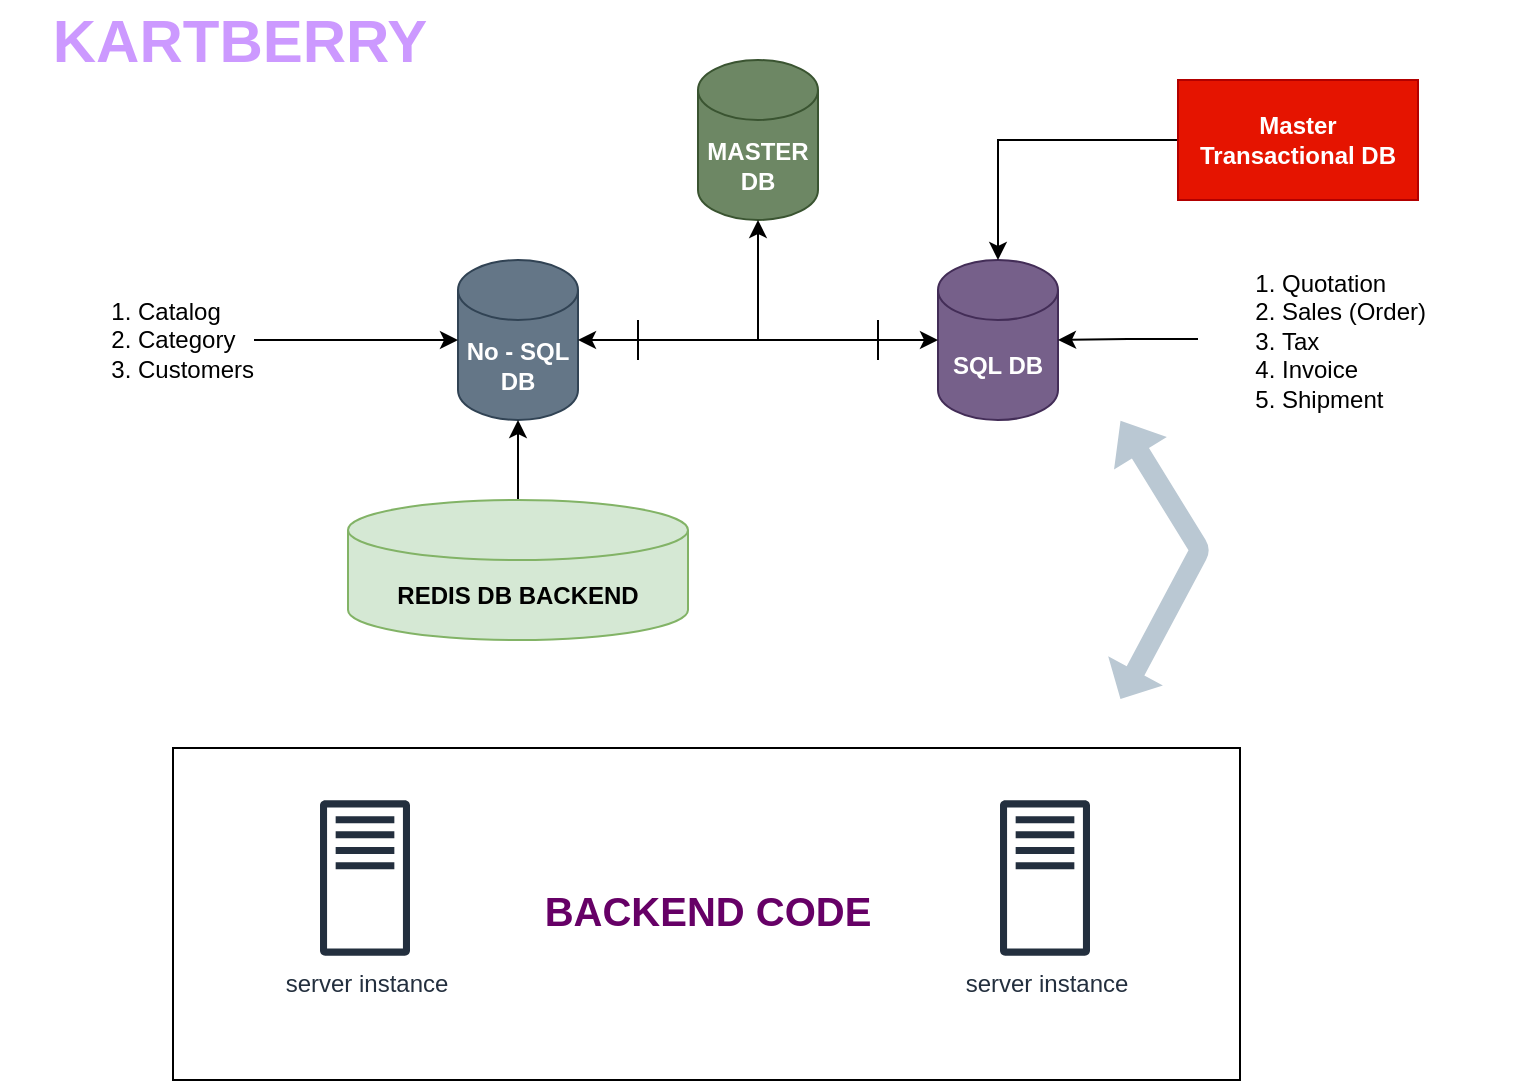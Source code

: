 <mxfile version="14.9.0" type="github">
  <diagram id="gjDmQaFpPGFA4EkT0sp6" name="Page-1">
    <mxGraphModel dx="1268" dy="737" grid="1" gridSize="10" guides="1" tooltips="1" connect="1" arrows="1" fold="1" page="1" pageScale="1" pageWidth="827" pageHeight="1169" math="0" shadow="0">
      <root>
        <mxCell id="0" />
        <mxCell id="1" parent="0" />
        <mxCell id="LmM2c4uPYylhJrKxIr3_-48" value="&lt;font color=&quot;#660066&quot;&gt;&lt;sup&gt;&lt;font style=&quot;font-size: 20px&quot;&gt;&lt;b&gt;BACKEND CODE&lt;br&gt;&lt;/b&gt;&lt;/font&gt;&lt;/sup&gt;&lt;/font&gt;" style="rounded=0;whiteSpace=wrap;html=1;fontColor=#CC99FF;" vertex="1" parent="1">
          <mxGeometry x="106.5" y="414" width="533.5" height="166" as="geometry" />
        </mxCell>
        <mxCell id="LmM2c4uPYylhJrKxIr3_-1" value="&lt;div&gt;No - SQL&lt;/div&gt;&lt;div&gt;DB&lt;/div&gt;" style="shape=cylinder3;whiteSpace=wrap;html=1;boundedLbl=1;backgroundOutline=1;size=15;fillColor=#647687;strokeColor=#314354;fontStyle=1;fontColor=#ffffff;" vertex="1" parent="1">
          <mxGeometry x="249" y="170" width="60" height="80" as="geometry" />
        </mxCell>
        <mxCell id="LmM2c4uPYylhJrKxIr3_-2" value="&lt;b&gt;SQL DB&lt;br&gt;&lt;/b&gt;" style="shape=cylinder3;whiteSpace=wrap;html=1;boundedLbl=1;backgroundOutline=1;size=15;fillColor=#76608a;strokeColor=#432D57;fontColor=#ffffff;" vertex="1" parent="1">
          <mxGeometry x="489" y="170" width="60" height="80" as="geometry" />
        </mxCell>
        <mxCell id="LmM2c4uPYylhJrKxIr3_-19" value="" style="edgeStyle=orthogonalEdgeStyle;rounded=0;orthogonalLoop=1;jettySize=auto;html=1;" edge="1" parent="1" source="LmM2c4uPYylhJrKxIr3_-5" target="LmM2c4uPYylhJrKxIr3_-2">
          <mxGeometry relative="1" as="geometry" />
        </mxCell>
        <mxCell id="LmM2c4uPYylhJrKxIr3_-5" value="&lt;b&gt;Master Transactional DB&lt;br&gt;&lt;/b&gt;" style="rounded=0;whiteSpace=wrap;html=1;fillColor=#e51400;strokeColor=#B20000;fontColor=#ffffff;" vertex="1" parent="1">
          <mxGeometry x="609" y="80" width="120" height="60" as="geometry" />
        </mxCell>
        <mxCell id="LmM2c4uPYylhJrKxIr3_-7" value="&lt;div&gt;&lt;b&gt;MASTER&lt;/b&gt;&lt;/div&gt;&lt;div&gt;&lt;b&gt; DB&lt;/b&gt;&lt;/div&gt;" style="shape=cylinder3;whiteSpace=wrap;html=1;boundedLbl=1;backgroundOutline=1;size=15;fillColor=#6d8764;strokeColor=#3A5431;fontColor=#ffffff;" vertex="1" parent="1">
          <mxGeometry x="369" y="70" width="60" height="80" as="geometry" />
        </mxCell>
        <mxCell id="LmM2c4uPYylhJrKxIr3_-10" value="" style="edgeStyle=orthogonalEdgeStyle;rounded=0;orthogonalLoop=1;jettySize=auto;html=1;" edge="1" parent="1" source="LmM2c4uPYylhJrKxIr3_-8" target="LmM2c4uPYylhJrKxIr3_-2">
          <mxGeometry relative="1" as="geometry" />
        </mxCell>
        <mxCell id="LmM2c4uPYylhJrKxIr3_-11" value="" style="edgeStyle=orthogonalEdgeStyle;rounded=0;orthogonalLoop=1;jettySize=auto;html=1;" edge="1" parent="1" source="LmM2c4uPYylhJrKxIr3_-8" target="LmM2c4uPYylhJrKxIr3_-1">
          <mxGeometry relative="1" as="geometry" />
        </mxCell>
        <mxCell id="LmM2c4uPYylhJrKxIr3_-12" value="" style="edgeStyle=orthogonalEdgeStyle;rounded=0;orthogonalLoop=1;jettySize=auto;html=1;exitX=0.5;exitY=0.5;exitDx=0;exitDy=0;exitPerimeter=0;" edge="1" parent="1" source="LmM2c4uPYylhJrKxIr3_-8" target="LmM2c4uPYylhJrKxIr3_-7">
          <mxGeometry relative="1" as="geometry" />
        </mxCell>
        <mxCell id="LmM2c4uPYylhJrKxIr3_-8" value="" style="shape=crossbar;whiteSpace=wrap;html=1;rounded=1;" vertex="1" parent="1">
          <mxGeometry x="339" y="200" width="120" height="20" as="geometry" />
        </mxCell>
        <mxCell id="LmM2c4uPYylhJrKxIr3_-18" value="" style="edgeStyle=orthogonalEdgeStyle;rounded=0;orthogonalLoop=1;jettySize=auto;html=1;" edge="1" parent="1" source="LmM2c4uPYylhJrKxIr3_-17" target="LmM2c4uPYylhJrKxIr3_-1">
          <mxGeometry relative="1" as="geometry" />
        </mxCell>
        <mxCell id="LmM2c4uPYylhJrKxIr3_-17" value="&lt;ol&gt;&lt;li&gt;Catalog&lt;/li&gt;&lt;li&gt;Category&lt;/li&gt;&lt;li&gt;Customers&lt;/li&gt;&lt;/ol&gt;" style="text;strokeColor=none;fillColor=none;html=1;whiteSpace=wrap;verticalAlign=middle;overflow=hidden;" vertex="1" parent="1">
          <mxGeometry x="47" y="170" width="100" height="80" as="geometry" />
        </mxCell>
        <mxCell id="LmM2c4uPYylhJrKxIr3_-23" value="" style="edgeStyle=orthogonalEdgeStyle;rounded=0;orthogonalLoop=1;jettySize=auto;html=1;" edge="1" parent="1" source="LmM2c4uPYylhJrKxIr3_-22" target="LmM2c4uPYylhJrKxIr3_-2">
          <mxGeometry relative="1" as="geometry" />
        </mxCell>
        <mxCell id="LmM2c4uPYylhJrKxIr3_-22" value="&lt;ol&gt;&lt;li&gt;Quotation&lt;br&gt;&lt;/li&gt;&lt;li&gt;Sales (Order)&lt;br&gt;&lt;/li&gt;&lt;li&gt;Tax&lt;/li&gt;&lt;li&gt;Invoice&lt;/li&gt;&lt;li&gt;Shipment&lt;/li&gt;&lt;/ol&gt;" style="text;strokeColor=none;fillColor=none;html=1;whiteSpace=wrap;verticalAlign=middle;overflow=hidden;" vertex="1" parent="1">
          <mxGeometry x="619" y="160" width="161" height="99" as="geometry" />
        </mxCell>
        <mxCell id="LmM2c4uPYylhJrKxIr3_-28" value="&lt;font style=&quot;font-size: 30px&quot;&gt;&lt;b&gt;KARTBERRY&lt;/b&gt;&lt;/font&gt;" style="text;html=1;strokeColor=none;fillColor=none;align=center;verticalAlign=middle;whiteSpace=wrap;rounded=0;fontColor=#CC99FF;" vertex="1" parent="1">
          <mxGeometry x="20" y="40" width="240" height="40" as="geometry" />
        </mxCell>
        <mxCell id="LmM2c4uPYylhJrKxIr3_-30" value="" style="edgeStyle=orthogonalEdgeStyle;rounded=0;orthogonalLoop=1;jettySize=auto;html=1;fontColor=#CC99FF;" edge="1" parent="1" source="LmM2c4uPYylhJrKxIr3_-29" target="LmM2c4uPYylhJrKxIr3_-1">
          <mxGeometry relative="1" as="geometry" />
        </mxCell>
        <mxCell id="LmM2c4uPYylhJrKxIr3_-29" value="&lt;div&gt;REDIS DB BACKEND&lt;br&gt;&lt;/div&gt;" style="shape=cylinder3;whiteSpace=wrap;html=1;boundedLbl=1;backgroundOutline=1;size=15;fillColor=#d5e8d4;strokeColor=#82b366;fontStyle=1;" vertex="1" parent="1">
          <mxGeometry x="194" y="290" width="170" height="70" as="geometry" />
        </mxCell>
        <mxCell id="LmM2c4uPYylhJrKxIr3_-31" value="&lt;div&gt;server instance&lt;/div&gt;" style="outlineConnect=0;fontColor=#232F3E;gradientColor=none;fillColor=#232F3E;strokeColor=none;dashed=0;verticalLabelPosition=bottom;verticalAlign=top;align=center;html=1;fontSize=12;fontStyle=0;aspect=fixed;pointerEvents=1;shape=mxgraph.aws4.traditional_server;" vertex="1" parent="1">
          <mxGeometry x="180" y="440" width="45" height="78" as="geometry" />
        </mxCell>
        <mxCell id="LmM2c4uPYylhJrKxIr3_-34" value="&lt;div&gt;server instance&lt;br&gt;&lt;/div&gt;" style="outlineConnect=0;fontColor=#232F3E;gradientColor=none;fillColor=#232F3E;strokeColor=none;dashed=0;verticalLabelPosition=bottom;verticalAlign=top;align=center;html=1;fontSize=12;fontStyle=0;aspect=fixed;pointerEvents=1;shape=mxgraph.aws4.traditional_server;" vertex="1" parent="1">
          <mxGeometry x="520" y="440" width="45" height="78" as="geometry" />
        </mxCell>
        <mxCell id="LmM2c4uPYylhJrKxIr3_-47" value="" style="shape=flexArrow;endArrow=classic;startArrow=classic;html=1;fontColor=#CC99FF;endSize=6;startSize=5;fillColor=#bac8d3;strokeColor=none;" edge="1" parent="1">
          <mxGeometry width="100" height="100" relative="1" as="geometry">
            <mxPoint x="580" y="390" as="sourcePoint" />
            <mxPoint x="580" y="250" as="targetPoint" />
            <Array as="points">
              <mxPoint x="620" y="315" />
            </Array>
          </mxGeometry>
        </mxCell>
      </root>
    </mxGraphModel>
  </diagram>
</mxfile>
